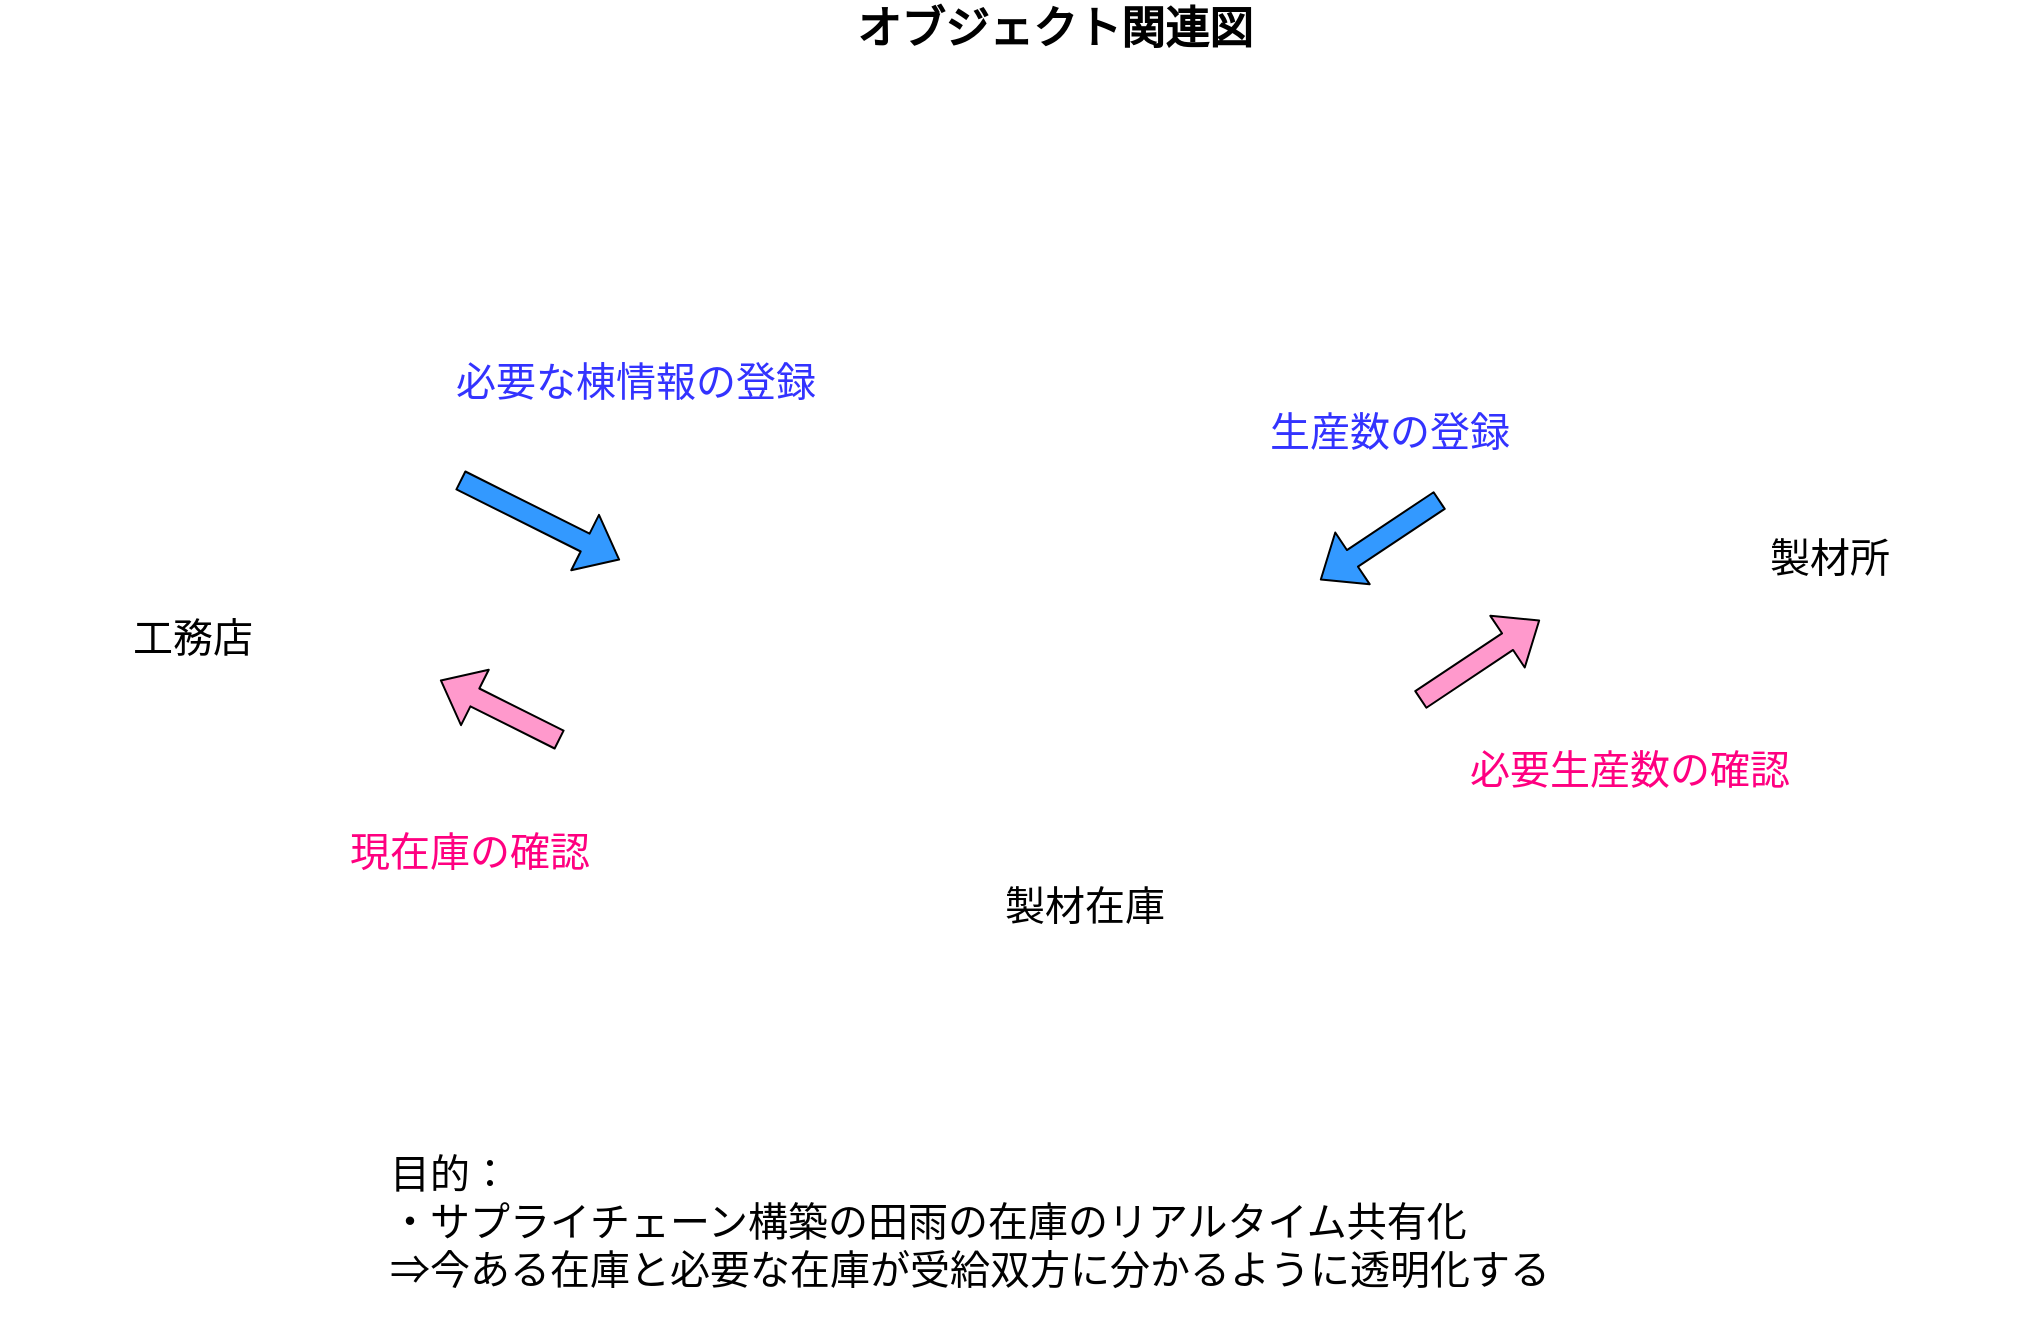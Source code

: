 <mxfile>
    <diagram id="7GXizOWbPIIPkrGppZ9G" name="ページ1">
        <mxGraphModel dx="1437" dy="991" grid="1" gridSize="10" guides="1" tooltips="1" connect="1" arrows="1" fold="1" page="1" pageScale="1" pageWidth="1169" pageHeight="827" math="0" shadow="0">
            <root>
                <mxCell id="0"/>
                <mxCell id="1" parent="0"/>
                <mxCell id="3" value="&lt;span style=&quot;font-size: 22px&quot;&gt;&lt;b&gt;オブジェクト関連図&lt;/b&gt;&lt;/span&gt;" style="text;html=1;strokeColor=none;fillColor=none;align=center;verticalAlign=middle;whiteSpace=wrap;rounded=0;fontSize=14;" parent="1" vertex="1">
                    <mxGeometry x="485" y="30" width="245" height="30" as="geometry"/>
                </mxCell>
                <mxCell id="4" value="工務店" style="shape=image;verticalLabelPosition=bottom;labelBackgroundColor=#ffffff;verticalAlign=top;aspect=fixed;imageAspect=0;image=https://1.bp.blogspot.com/-__9d8f1X5Ts/UVWMfIVCt-I/AAAAAAAAPIQ/XlXjHIOmM_U/s400/daiku.png;fontSize=20;strokeWidth=1;" parent="1" vertex="1">
                    <mxGeometry x="80" y="110" width="193.05" height="220" as="geometry"/>
                </mxCell>
                <mxCell id="14" value="" style="group" parent="1" vertex="1" connectable="0">
                    <mxGeometry x="462.5" y="320" width="245" height="143.85" as="geometry"/>
                </mxCell>
                <mxCell id="6" value="" style="shape=image;verticalLabelPosition=bottom;labelBackgroundColor=#ffffff;verticalAlign=top;aspect=fixed;imageAspect=0;image=https://1.bp.blogspot.com/-UoSEVpsQTi0/XSGFvHkdycI/AAAAAAABTjk/rwvmmX-rzOY6-hy6-rjZ9JGo7_XCTaHMgCLcBGAs/s400/mokuzai_kakuzi.png;fontSize=20;" parent="14" vertex="1">
                    <mxGeometry y="40" width="130" height="83.85" as="geometry"/>
                </mxCell>
                <mxCell id="9" value="" style="shape=image;verticalLabelPosition=bottom;labelBackgroundColor=#ffffff;verticalAlign=top;aspect=fixed;imageAspect=0;image=https://1.bp.blogspot.com/-UoSEVpsQTi0/XSGFvHkdycI/AAAAAAABTjk/rwvmmX-rzOY6-hy6-rjZ9JGo7_XCTaHMgCLcBGAs/s400/mokuzai_kakuzi.png;fontSize=20;" parent="14" vertex="1">
                    <mxGeometry x="45" y="50" width="130" height="83.85" as="geometry"/>
                </mxCell>
                <mxCell id="10" value="製材在庫" style="shape=image;verticalLabelPosition=bottom;labelBackgroundColor=#ffffff;verticalAlign=top;aspect=fixed;imageAspect=0;image=https://1.bp.blogspot.com/-UoSEVpsQTi0/XSGFvHkdycI/AAAAAAABTjk/rwvmmX-rzOY6-hy6-rjZ9JGo7_XCTaHMgCLcBGAs/s400/mokuzai_kakuzi.png;fontSize=20;" parent="14" vertex="1">
                    <mxGeometry x="95" y="60" width="130" height="83.85" as="geometry"/>
                </mxCell>
                <mxCell id="12" value="" style="shape=image;verticalLabelPosition=bottom;labelBackgroundColor=#ffffff;verticalAlign=top;aspect=fixed;imageAspect=0;image=https://1.bp.blogspot.com/-UoSEVpsQTi0/XSGFvHkdycI/AAAAAAABTjk/rwvmmX-rzOY6-hy6-rjZ9JGo7_XCTaHMgCLcBGAs/s400/mokuzai_kakuzi.png;fontSize=20;" parent="14" vertex="1">
                    <mxGeometry x="55" width="130" height="83.85" as="geometry"/>
                </mxCell>
                <mxCell id="13" value="" style="shape=image;verticalLabelPosition=bottom;labelBackgroundColor=#ffffff;verticalAlign=top;aspect=fixed;imageAspect=0;image=https://1.bp.blogspot.com/-UoSEVpsQTi0/XSGFvHkdycI/AAAAAAABTjk/rwvmmX-rzOY6-hy6-rjZ9JGo7_XCTaHMgCLcBGAs/s400/mokuzai_kakuzi.png;fontSize=20;" parent="14" vertex="1">
                    <mxGeometry x="115" y="10" width="124.03" height="80" as="geometry"/>
                </mxCell>
                <mxCell id="18" value="製材所" style="shape=image;verticalLabelPosition=bottom;labelBackgroundColor=#ffffff;verticalAlign=top;aspect=fixed;imageAspect=0;image=https://3.bp.blogspot.com/-gbVDnBV8ldg/XJB4xwLVD3I/AAAAAAABR58/hGU53t5Ga6UJ4kT6lWdKsEjuOvLNmUZMACLcBGAs/s400/daiku_nokogiri_kiru.png;fontSize=20;" parent="1" vertex="1">
                    <mxGeometry x="900" y="100" width="190" height="190" as="geometry"/>
                </mxCell>
                <mxCell id="19" value="" style="shape=flexArrow;endArrow=classic;html=1;fontSize=20;fillColor=#3399FF;" parent="1" edge="1">
                    <mxGeometry width="50" height="50" relative="1" as="geometry">
                        <mxPoint x="310" y="270" as="sourcePoint"/>
                        <mxPoint x="390" y="310" as="targetPoint"/>
                    </mxGeometry>
                </mxCell>
                <mxCell id="20" value="必要な棟情報の登録" style="text;html=1;strokeColor=none;fillColor=none;align=center;verticalAlign=middle;whiteSpace=wrap;rounded=0;fontSize=20;fontColor=#3333FF;" parent="1" vertex="1">
                    <mxGeometry x="273.05" y="205" width="250" height="30" as="geometry"/>
                </mxCell>
                <mxCell id="21" value="" style="shape=flexArrow;endArrow=classic;html=1;fontSize=20;fillColor=#FF99CC;" parent="1" edge="1">
                    <mxGeometry width="50" height="50" relative="1" as="geometry">
                        <mxPoint x="360" y="400" as="sourcePoint"/>
                        <mxPoint x="300" y="370" as="targetPoint"/>
                    </mxGeometry>
                </mxCell>
                <mxCell id="22" value="現在庫の確認" style="text;html=1;strokeColor=none;fillColor=none;align=center;verticalAlign=middle;whiteSpace=wrap;rounded=0;fontSize=20;fontColor=#FF0080;" parent="1" vertex="1">
                    <mxGeometry x="190" y="440" width="250" height="30" as="geometry"/>
                </mxCell>
                <mxCell id="23" value="" style="shape=flexArrow;endArrow=classic;html=1;fontSize=20;fillColor=#3399FF;" parent="1" edge="1">
                    <mxGeometry width="50" height="50" relative="1" as="geometry">
                        <mxPoint x="800" y="280" as="sourcePoint"/>
                        <mxPoint x="740" y="320" as="targetPoint"/>
                    </mxGeometry>
                </mxCell>
                <mxCell id="24" value="生産数の登録" style="text;html=1;strokeColor=none;fillColor=none;align=center;verticalAlign=middle;whiteSpace=wrap;rounded=0;fontSize=20;fontColor=#3333FF;" parent="1" vertex="1">
                    <mxGeometry x="650" y="230" width="250" height="30" as="geometry"/>
                </mxCell>
                <mxCell id="25" value="" style="shape=flexArrow;endArrow=classic;html=1;fontSize=20;fillColor=#FF99CC;" parent="1" edge="1">
                    <mxGeometry width="50" height="50" relative="1" as="geometry">
                        <mxPoint x="790" y="380" as="sourcePoint"/>
                        <mxPoint x="850" y="340" as="targetPoint"/>
                    </mxGeometry>
                </mxCell>
                <mxCell id="26" value="必要生産数の確認" style="text;html=1;strokeColor=none;fillColor=none;align=center;verticalAlign=middle;whiteSpace=wrap;rounded=0;fontSize=20;fontColor=#FF0080;" parent="1" vertex="1">
                    <mxGeometry x="770" y="399" width="250" height="30" as="geometry"/>
                </mxCell>
                <mxCell id="27" value="目的：&lt;br style=&quot;font-size: 20px&quot;&gt;・サプライチェーン構築の田雨の在庫のリアルタイム共有化&lt;br&gt;⇒今ある在庫と必要な在庫が受給双方に分かるように透明化する" style="text;html=1;strokeColor=none;fillColor=none;align=left;verticalAlign=middle;whiteSpace=wrap;rounded=0;fontStyle=0;fontSize=20;" vertex="1" parent="1">
                    <mxGeometry x="273.05" y="590" width="690" height="100" as="geometry"/>
                </mxCell>
            </root>
        </mxGraphModel>
    </diagram>
</mxfile>